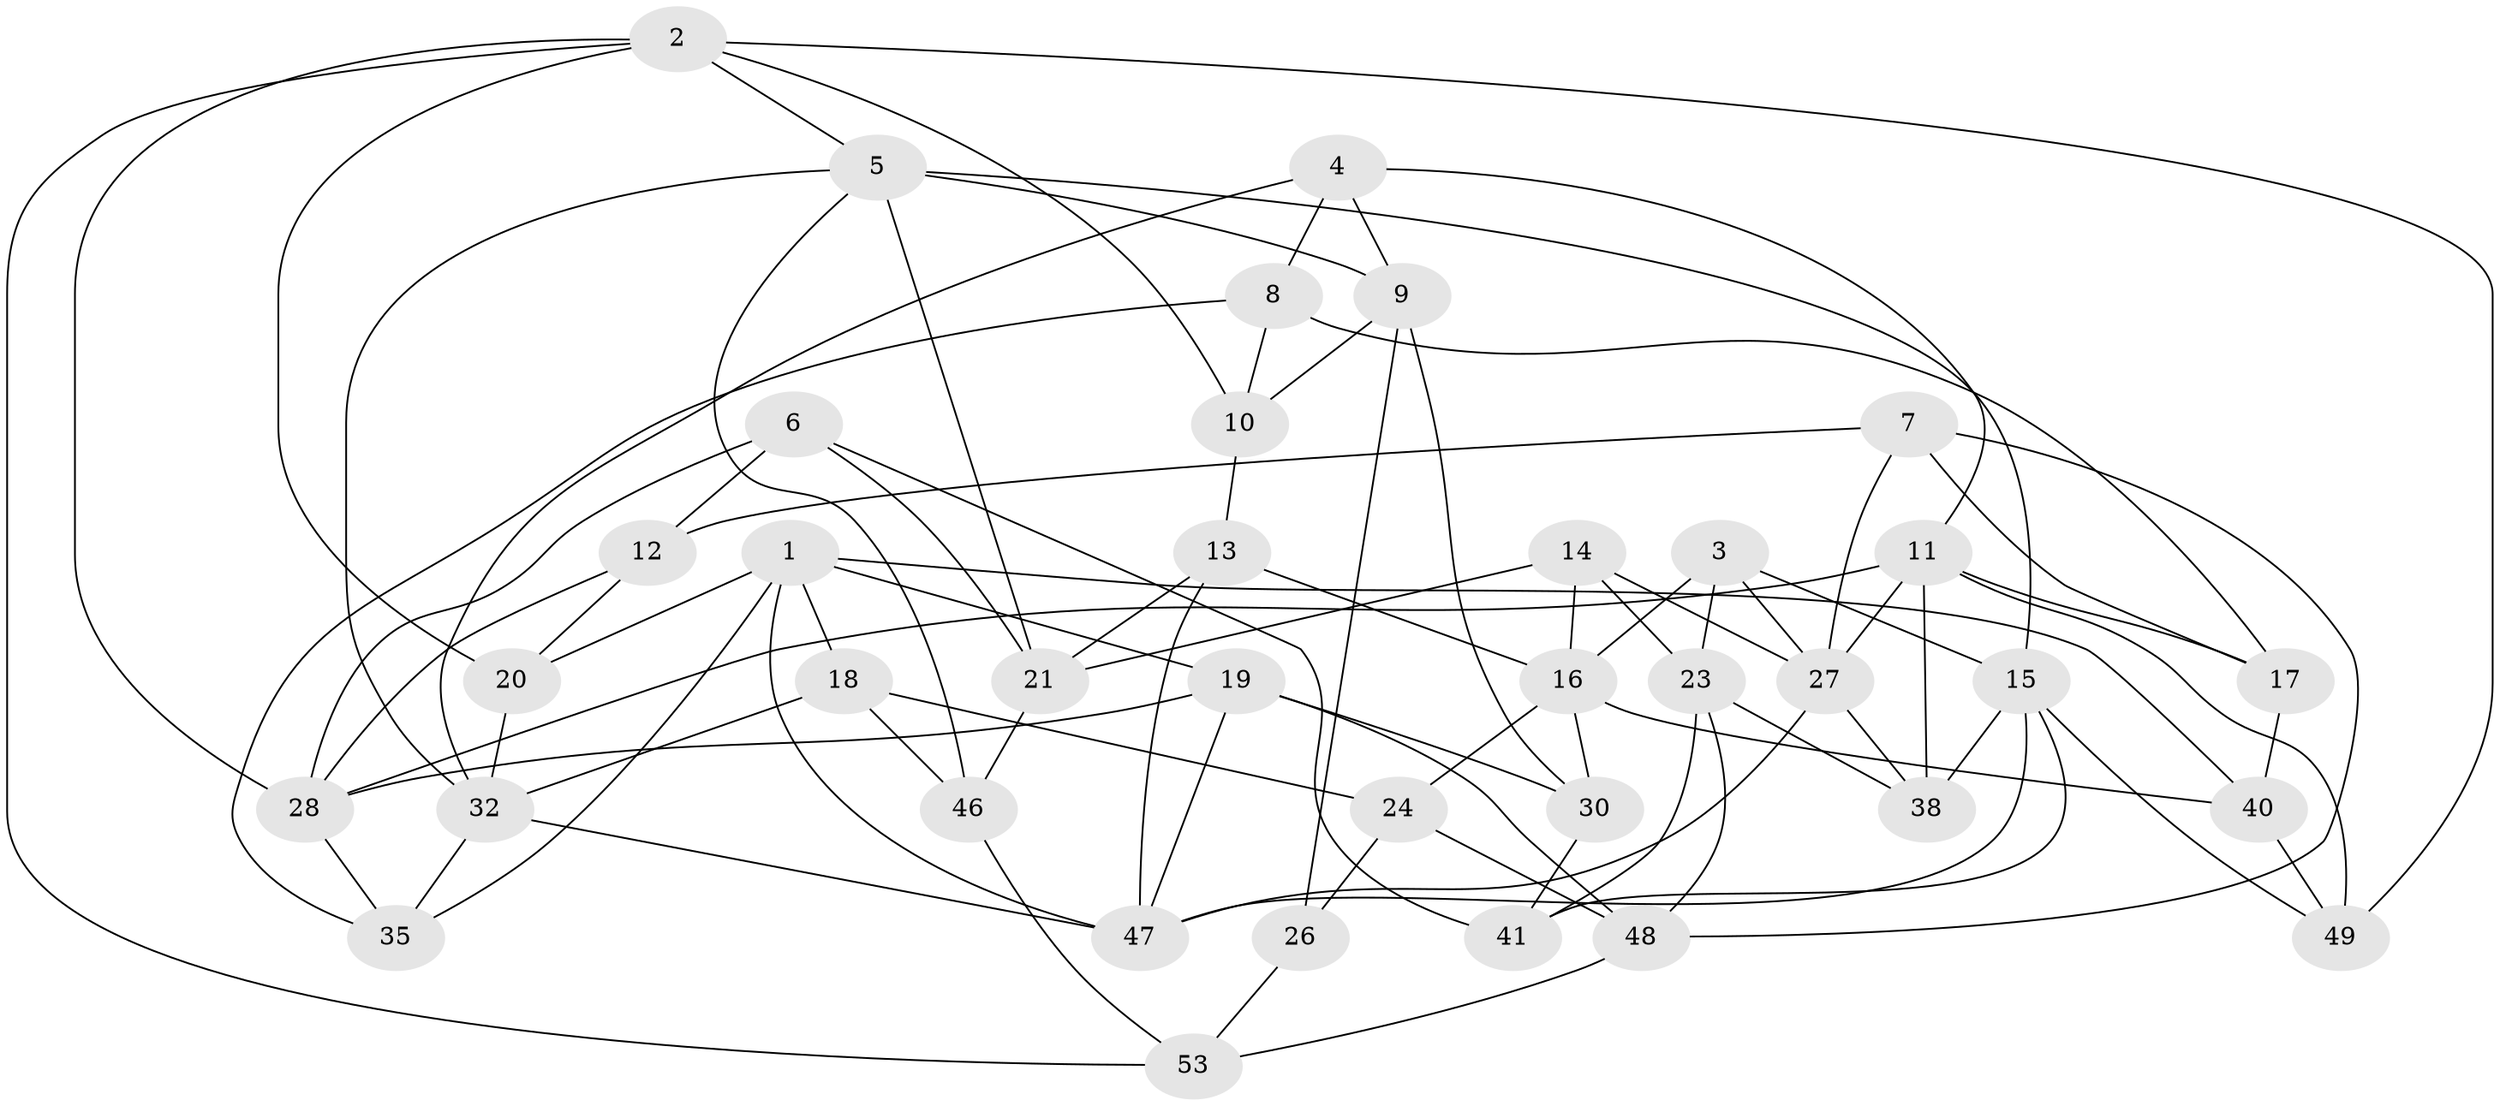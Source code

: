 // Generated by graph-tools (version 1.1) at 2025/52/02/27/25 19:52:35]
// undirected, 37 vertices, 86 edges
graph export_dot {
graph [start="1"]
  node [color=gray90,style=filled];
  1 [super="+44"];
  2 [super="+33"];
  3;
  4;
  5 [super="+22"];
  6;
  7;
  8;
  9 [super="+45"];
  10;
  11 [super="+36"];
  12;
  13;
  14 [super="+34"];
  15 [super="+25"];
  16 [super="+51"];
  17;
  18;
  19 [super="+29"];
  20;
  21 [super="+43"];
  23 [super="+31"];
  24;
  26;
  27 [super="+39"];
  28 [super="+37"];
  30;
  32 [super="+42"];
  35;
  38;
  40;
  41;
  46;
  47 [super="+50"];
  48 [super="+52"];
  49;
  53;
  1 -- 20;
  1 -- 35;
  1 -- 40;
  1 -- 18;
  1 -- 19;
  1 -- 47;
  2 -- 10;
  2 -- 49;
  2 -- 53;
  2 -- 20;
  2 -- 28;
  2 -- 5;
  3 -- 23;
  3 -- 27;
  3 -- 15;
  3 -- 16;
  4 -- 8;
  4 -- 11;
  4 -- 32;
  4 -- 9;
  5 -- 21;
  5 -- 32;
  5 -- 46;
  5 -- 15;
  5 -- 9;
  6 -- 28;
  6 -- 21;
  6 -- 41;
  6 -- 12;
  7 -- 27;
  7 -- 17;
  7 -- 12;
  7 -- 48;
  8 -- 10;
  8 -- 17;
  8 -- 35;
  9 -- 30;
  9 -- 10;
  9 -- 26 [weight=2];
  10 -- 13;
  11 -- 27;
  11 -- 17;
  11 -- 28;
  11 -- 49;
  11 -- 38;
  12 -- 20;
  12 -- 28;
  13 -- 16;
  13 -- 47;
  13 -- 21;
  14 -- 23 [weight=2];
  14 -- 21 [weight=2];
  14 -- 16;
  14 -- 27;
  15 -- 49;
  15 -- 38;
  15 -- 47;
  15 -- 41;
  16 -- 24;
  16 -- 30;
  16 -- 40;
  17 -- 40;
  18 -- 24;
  18 -- 46;
  18 -- 32;
  19 -- 47;
  19 -- 30;
  19 -- 28;
  19 -- 48 [weight=2];
  20 -- 32;
  21 -- 46;
  23 -- 38;
  23 -- 48;
  23 -- 41;
  24 -- 26;
  24 -- 48;
  26 -- 53;
  27 -- 47;
  27 -- 38;
  28 -- 35;
  30 -- 41;
  32 -- 35;
  32 -- 47;
  40 -- 49;
  46 -- 53;
  48 -- 53;
}
